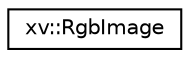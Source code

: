 digraph "Graphical Class Hierarchy"
{
 // LATEX_PDF_SIZE
  edge [fontname="Helvetica",fontsize="10",labelfontname="Helvetica",labelfontsize="10"];
  node [fontname="Helvetica",fontsize="10",shape=record];
  rankdir="LR";
  Node0 [label="xv::RgbImage",height=0.2,width=0.4,color="black", fillcolor="white", style="filled",URL="$structxv_1_1RgbImage.html",tooltip="A color image in RGB format."];
}
